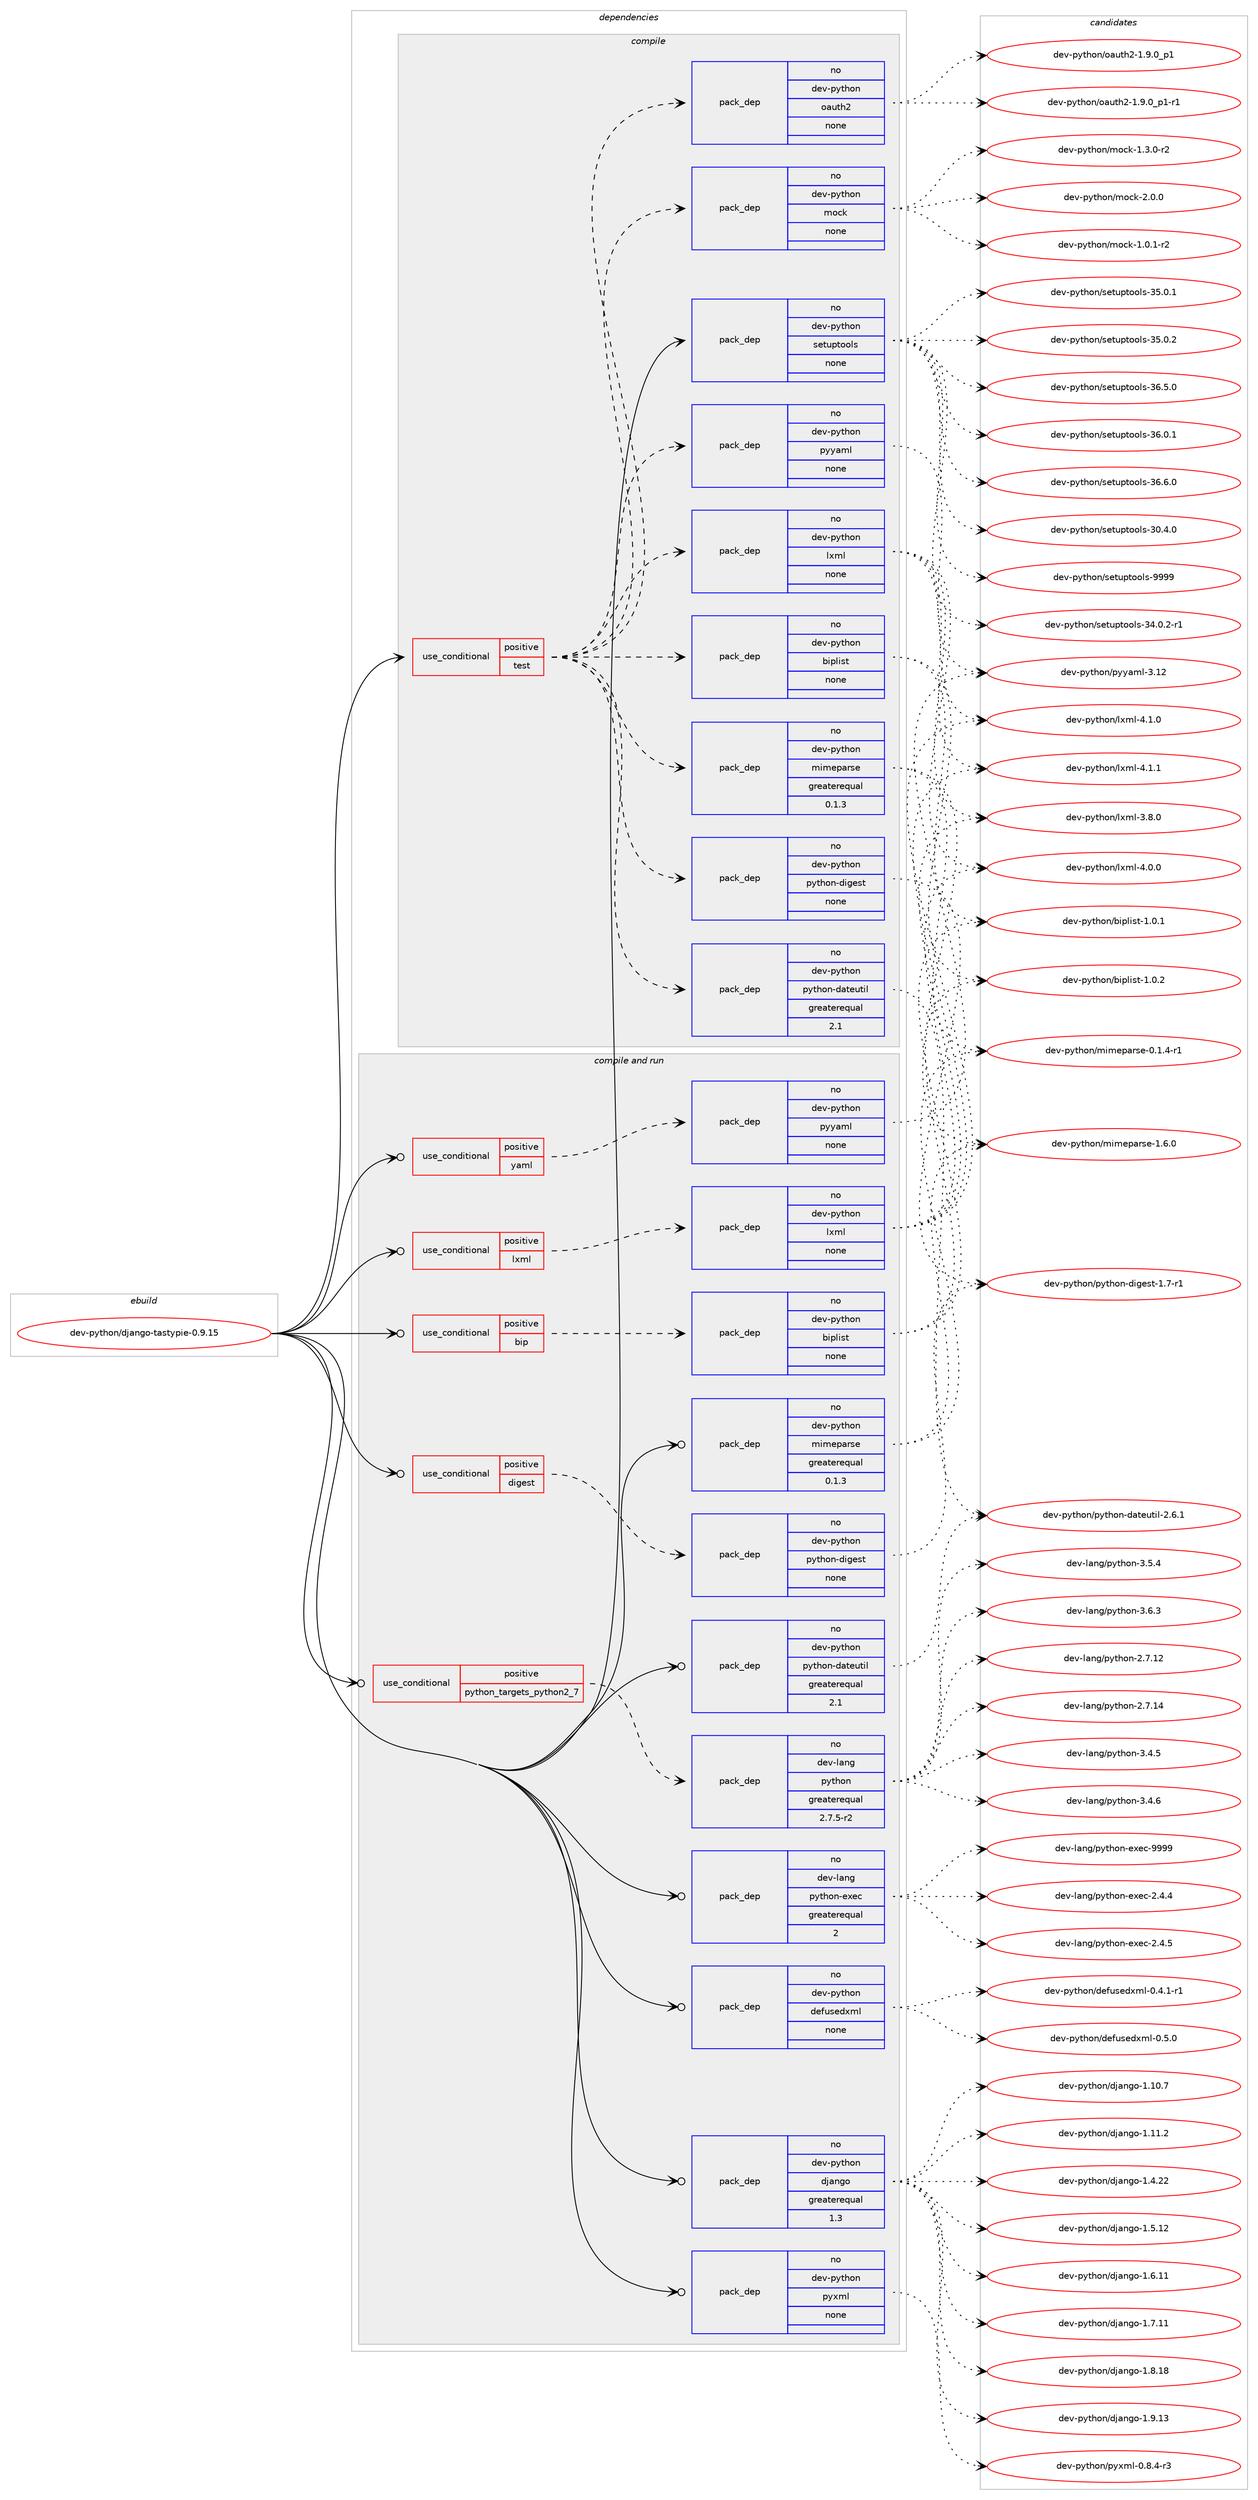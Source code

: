 digraph prolog {

# *************
# Graph options
# *************

newrank=true;
concentrate=true;
compound=true;
graph [rankdir=LR,fontname=Helvetica,fontsize=10,ranksep=1.5];#, ranksep=2.5, nodesep=0.2];
edge  [arrowhead=vee];
node  [fontname=Helvetica,fontsize=10];

# **********
# The ebuild
# **********

subgraph cluster_leftcol {
color=gray;
rank=same;
label=<<i>ebuild</i>>;
id [label="dev-python/django-tastypie-0.9.15", color=red, width=4, href="../dev-python/django-tastypie-0.9.15.svg"];
}

# ****************
# The dependencies
# ****************

subgraph cluster_midcol {
color=gray;
label=<<i>dependencies</i>>;
subgraph cluster_compile {
fillcolor="#eeeeee";
style=filled;
label=<<i>compile</i>>;
subgraph cond31924 {
dependency154541 [label=<<TABLE BORDER="0" CELLBORDER="1" CELLSPACING="0" CELLPADDING="4"><TR><TD ROWSPAN="3" CELLPADDING="10">use_conditional</TD></TR><TR><TD>positive</TD></TR><TR><TD>test</TD></TR></TABLE>>, shape=none, color=red];
subgraph pack118785 {
dependency154542 [label=<<TABLE BORDER="0" CELLBORDER="1" CELLSPACING="0" CELLPADDING="4" WIDTH="220"><TR><TD ROWSPAN="6" CELLPADDING="30">pack_dep</TD></TR><TR><TD WIDTH="110">no</TD></TR><TR><TD>dev-python</TD></TR><TR><TD>oauth2</TD></TR><TR><TD>none</TD></TR><TR><TD></TD></TR></TABLE>>, shape=none, color=blue];
}
dependency154541:e -> dependency154542:w [weight=20,style="dashed",arrowhead="vee"];
subgraph pack118786 {
dependency154543 [label=<<TABLE BORDER="0" CELLBORDER="1" CELLSPACING="0" CELLPADDING="4" WIDTH="220"><TR><TD ROWSPAN="6" CELLPADDING="30">pack_dep</TD></TR><TR><TD WIDTH="110">no</TD></TR><TR><TD>dev-python</TD></TR><TR><TD>lxml</TD></TR><TR><TD>none</TD></TR><TR><TD></TD></TR></TABLE>>, shape=none, color=blue];
}
dependency154541:e -> dependency154543:w [weight=20,style="dashed",arrowhead="vee"];
subgraph pack118787 {
dependency154544 [label=<<TABLE BORDER="0" CELLBORDER="1" CELLSPACING="0" CELLPADDING="4" WIDTH="220"><TR><TD ROWSPAN="6" CELLPADDING="30">pack_dep</TD></TR><TR><TD WIDTH="110">no</TD></TR><TR><TD>dev-python</TD></TR><TR><TD>python-digest</TD></TR><TR><TD>none</TD></TR><TR><TD></TD></TR></TABLE>>, shape=none, color=blue];
}
dependency154541:e -> dependency154544:w [weight=20,style="dashed",arrowhead="vee"];
subgraph pack118788 {
dependency154545 [label=<<TABLE BORDER="0" CELLBORDER="1" CELLSPACING="0" CELLPADDING="4" WIDTH="220"><TR><TD ROWSPAN="6" CELLPADDING="30">pack_dep</TD></TR><TR><TD WIDTH="110">no</TD></TR><TR><TD>dev-python</TD></TR><TR><TD>biplist</TD></TR><TR><TD>none</TD></TR><TR><TD></TD></TR></TABLE>>, shape=none, color=blue];
}
dependency154541:e -> dependency154545:w [weight=20,style="dashed",arrowhead="vee"];
subgraph pack118789 {
dependency154546 [label=<<TABLE BORDER="0" CELLBORDER="1" CELLSPACING="0" CELLPADDING="4" WIDTH="220"><TR><TD ROWSPAN="6" CELLPADDING="30">pack_dep</TD></TR><TR><TD WIDTH="110">no</TD></TR><TR><TD>dev-python</TD></TR><TR><TD>pyyaml</TD></TR><TR><TD>none</TD></TR><TR><TD></TD></TR></TABLE>>, shape=none, color=blue];
}
dependency154541:e -> dependency154546:w [weight=20,style="dashed",arrowhead="vee"];
subgraph pack118790 {
dependency154547 [label=<<TABLE BORDER="0" CELLBORDER="1" CELLSPACING="0" CELLPADDING="4" WIDTH="220"><TR><TD ROWSPAN="6" CELLPADDING="30">pack_dep</TD></TR><TR><TD WIDTH="110">no</TD></TR><TR><TD>dev-python</TD></TR><TR><TD>mimeparse</TD></TR><TR><TD>greaterequal</TD></TR><TR><TD>0.1.3</TD></TR></TABLE>>, shape=none, color=blue];
}
dependency154541:e -> dependency154547:w [weight=20,style="dashed",arrowhead="vee"];
subgraph pack118791 {
dependency154548 [label=<<TABLE BORDER="0" CELLBORDER="1" CELLSPACING="0" CELLPADDING="4" WIDTH="220"><TR><TD ROWSPAN="6" CELLPADDING="30">pack_dep</TD></TR><TR><TD WIDTH="110">no</TD></TR><TR><TD>dev-python</TD></TR><TR><TD>python-dateutil</TD></TR><TR><TD>greaterequal</TD></TR><TR><TD>2.1</TD></TR></TABLE>>, shape=none, color=blue];
}
dependency154541:e -> dependency154548:w [weight=20,style="dashed",arrowhead="vee"];
subgraph pack118792 {
dependency154549 [label=<<TABLE BORDER="0" CELLBORDER="1" CELLSPACING="0" CELLPADDING="4" WIDTH="220"><TR><TD ROWSPAN="6" CELLPADDING="30">pack_dep</TD></TR><TR><TD WIDTH="110">no</TD></TR><TR><TD>dev-python</TD></TR><TR><TD>mock</TD></TR><TR><TD>none</TD></TR><TR><TD></TD></TR></TABLE>>, shape=none, color=blue];
}
dependency154541:e -> dependency154549:w [weight=20,style="dashed",arrowhead="vee"];
}
id:e -> dependency154541:w [weight=20,style="solid",arrowhead="vee"];
subgraph pack118793 {
dependency154550 [label=<<TABLE BORDER="0" CELLBORDER="1" CELLSPACING="0" CELLPADDING="4" WIDTH="220"><TR><TD ROWSPAN="6" CELLPADDING="30">pack_dep</TD></TR><TR><TD WIDTH="110">no</TD></TR><TR><TD>dev-python</TD></TR><TR><TD>setuptools</TD></TR><TR><TD>none</TD></TR><TR><TD></TD></TR></TABLE>>, shape=none, color=blue];
}
id:e -> dependency154550:w [weight=20,style="solid",arrowhead="vee"];
}
subgraph cluster_compileandrun {
fillcolor="#eeeeee";
style=filled;
label=<<i>compile and run</i>>;
subgraph cond31925 {
dependency154551 [label=<<TABLE BORDER="0" CELLBORDER="1" CELLSPACING="0" CELLPADDING="4"><TR><TD ROWSPAN="3" CELLPADDING="10">use_conditional</TD></TR><TR><TD>positive</TD></TR><TR><TD>bip</TD></TR></TABLE>>, shape=none, color=red];
subgraph pack118794 {
dependency154552 [label=<<TABLE BORDER="0" CELLBORDER="1" CELLSPACING="0" CELLPADDING="4" WIDTH="220"><TR><TD ROWSPAN="6" CELLPADDING="30">pack_dep</TD></TR><TR><TD WIDTH="110">no</TD></TR><TR><TD>dev-python</TD></TR><TR><TD>biplist</TD></TR><TR><TD>none</TD></TR><TR><TD></TD></TR></TABLE>>, shape=none, color=blue];
}
dependency154551:e -> dependency154552:w [weight=20,style="dashed",arrowhead="vee"];
}
id:e -> dependency154551:w [weight=20,style="solid",arrowhead="odotvee"];
subgraph cond31926 {
dependency154553 [label=<<TABLE BORDER="0" CELLBORDER="1" CELLSPACING="0" CELLPADDING="4"><TR><TD ROWSPAN="3" CELLPADDING="10">use_conditional</TD></TR><TR><TD>positive</TD></TR><TR><TD>digest</TD></TR></TABLE>>, shape=none, color=red];
subgraph pack118795 {
dependency154554 [label=<<TABLE BORDER="0" CELLBORDER="1" CELLSPACING="0" CELLPADDING="4" WIDTH="220"><TR><TD ROWSPAN="6" CELLPADDING="30">pack_dep</TD></TR><TR><TD WIDTH="110">no</TD></TR><TR><TD>dev-python</TD></TR><TR><TD>python-digest</TD></TR><TR><TD>none</TD></TR><TR><TD></TD></TR></TABLE>>, shape=none, color=blue];
}
dependency154553:e -> dependency154554:w [weight=20,style="dashed",arrowhead="vee"];
}
id:e -> dependency154553:w [weight=20,style="solid",arrowhead="odotvee"];
subgraph cond31927 {
dependency154555 [label=<<TABLE BORDER="0" CELLBORDER="1" CELLSPACING="0" CELLPADDING="4"><TR><TD ROWSPAN="3" CELLPADDING="10">use_conditional</TD></TR><TR><TD>positive</TD></TR><TR><TD>lxml</TD></TR></TABLE>>, shape=none, color=red];
subgraph pack118796 {
dependency154556 [label=<<TABLE BORDER="0" CELLBORDER="1" CELLSPACING="0" CELLPADDING="4" WIDTH="220"><TR><TD ROWSPAN="6" CELLPADDING="30">pack_dep</TD></TR><TR><TD WIDTH="110">no</TD></TR><TR><TD>dev-python</TD></TR><TR><TD>lxml</TD></TR><TR><TD>none</TD></TR><TR><TD></TD></TR></TABLE>>, shape=none, color=blue];
}
dependency154555:e -> dependency154556:w [weight=20,style="dashed",arrowhead="vee"];
}
id:e -> dependency154555:w [weight=20,style="solid",arrowhead="odotvee"];
subgraph cond31928 {
dependency154557 [label=<<TABLE BORDER="0" CELLBORDER="1" CELLSPACING="0" CELLPADDING="4"><TR><TD ROWSPAN="3" CELLPADDING="10">use_conditional</TD></TR><TR><TD>positive</TD></TR><TR><TD>python_targets_python2_7</TD></TR></TABLE>>, shape=none, color=red];
subgraph pack118797 {
dependency154558 [label=<<TABLE BORDER="0" CELLBORDER="1" CELLSPACING="0" CELLPADDING="4" WIDTH="220"><TR><TD ROWSPAN="6" CELLPADDING="30">pack_dep</TD></TR><TR><TD WIDTH="110">no</TD></TR><TR><TD>dev-lang</TD></TR><TR><TD>python</TD></TR><TR><TD>greaterequal</TD></TR><TR><TD>2.7.5-r2</TD></TR></TABLE>>, shape=none, color=blue];
}
dependency154557:e -> dependency154558:w [weight=20,style="dashed",arrowhead="vee"];
}
id:e -> dependency154557:w [weight=20,style="solid",arrowhead="odotvee"];
subgraph cond31929 {
dependency154559 [label=<<TABLE BORDER="0" CELLBORDER="1" CELLSPACING="0" CELLPADDING="4"><TR><TD ROWSPAN="3" CELLPADDING="10">use_conditional</TD></TR><TR><TD>positive</TD></TR><TR><TD>yaml</TD></TR></TABLE>>, shape=none, color=red];
subgraph pack118798 {
dependency154560 [label=<<TABLE BORDER="0" CELLBORDER="1" CELLSPACING="0" CELLPADDING="4" WIDTH="220"><TR><TD ROWSPAN="6" CELLPADDING="30">pack_dep</TD></TR><TR><TD WIDTH="110">no</TD></TR><TR><TD>dev-python</TD></TR><TR><TD>pyyaml</TD></TR><TR><TD>none</TD></TR><TR><TD></TD></TR></TABLE>>, shape=none, color=blue];
}
dependency154559:e -> dependency154560:w [weight=20,style="dashed",arrowhead="vee"];
}
id:e -> dependency154559:w [weight=20,style="solid",arrowhead="odotvee"];
subgraph pack118799 {
dependency154561 [label=<<TABLE BORDER="0" CELLBORDER="1" CELLSPACING="0" CELLPADDING="4" WIDTH="220"><TR><TD ROWSPAN="6" CELLPADDING="30">pack_dep</TD></TR><TR><TD WIDTH="110">no</TD></TR><TR><TD>dev-lang</TD></TR><TR><TD>python-exec</TD></TR><TR><TD>greaterequal</TD></TR><TR><TD>2</TD></TR></TABLE>>, shape=none, color=blue];
}
id:e -> dependency154561:w [weight=20,style="solid",arrowhead="odotvee"];
subgraph pack118800 {
dependency154562 [label=<<TABLE BORDER="0" CELLBORDER="1" CELLSPACING="0" CELLPADDING="4" WIDTH="220"><TR><TD ROWSPAN="6" CELLPADDING="30">pack_dep</TD></TR><TR><TD WIDTH="110">no</TD></TR><TR><TD>dev-python</TD></TR><TR><TD>defusedxml</TD></TR><TR><TD>none</TD></TR><TR><TD></TD></TR></TABLE>>, shape=none, color=blue];
}
id:e -> dependency154562:w [weight=20,style="solid",arrowhead="odotvee"];
subgraph pack118801 {
dependency154563 [label=<<TABLE BORDER="0" CELLBORDER="1" CELLSPACING="0" CELLPADDING="4" WIDTH="220"><TR><TD ROWSPAN="6" CELLPADDING="30">pack_dep</TD></TR><TR><TD WIDTH="110">no</TD></TR><TR><TD>dev-python</TD></TR><TR><TD>django</TD></TR><TR><TD>greaterequal</TD></TR><TR><TD>1.3</TD></TR></TABLE>>, shape=none, color=blue];
}
id:e -> dependency154563:w [weight=20,style="solid",arrowhead="odotvee"];
subgraph pack118802 {
dependency154564 [label=<<TABLE BORDER="0" CELLBORDER="1" CELLSPACING="0" CELLPADDING="4" WIDTH="220"><TR><TD ROWSPAN="6" CELLPADDING="30">pack_dep</TD></TR><TR><TD WIDTH="110">no</TD></TR><TR><TD>dev-python</TD></TR><TR><TD>mimeparse</TD></TR><TR><TD>greaterequal</TD></TR><TR><TD>0.1.3</TD></TR></TABLE>>, shape=none, color=blue];
}
id:e -> dependency154564:w [weight=20,style="solid",arrowhead="odotvee"];
subgraph pack118803 {
dependency154565 [label=<<TABLE BORDER="0" CELLBORDER="1" CELLSPACING="0" CELLPADDING="4" WIDTH="220"><TR><TD ROWSPAN="6" CELLPADDING="30">pack_dep</TD></TR><TR><TD WIDTH="110">no</TD></TR><TR><TD>dev-python</TD></TR><TR><TD>python-dateutil</TD></TR><TR><TD>greaterequal</TD></TR><TR><TD>2.1</TD></TR></TABLE>>, shape=none, color=blue];
}
id:e -> dependency154565:w [weight=20,style="solid",arrowhead="odotvee"];
subgraph pack118804 {
dependency154566 [label=<<TABLE BORDER="0" CELLBORDER="1" CELLSPACING="0" CELLPADDING="4" WIDTH="220"><TR><TD ROWSPAN="6" CELLPADDING="30">pack_dep</TD></TR><TR><TD WIDTH="110">no</TD></TR><TR><TD>dev-python</TD></TR><TR><TD>pyxml</TD></TR><TR><TD>none</TD></TR><TR><TD></TD></TR></TABLE>>, shape=none, color=blue];
}
id:e -> dependency154566:w [weight=20,style="solid",arrowhead="odotvee"];
}
subgraph cluster_run {
fillcolor="#eeeeee";
style=filled;
label=<<i>run</i>>;
}
}

# **************
# The candidates
# **************

subgraph cluster_choices {
rank=same;
color=gray;
label=<<i>candidates</i>>;

subgraph choice118785 {
color=black;
nodesep=1;
choice100101118451121211161041111104711197117116104504549465746489511249 [label="dev-python/oauth2-1.9.0_p1", color=red, width=4,href="../dev-python/oauth2-1.9.0_p1.svg"];
choice1001011184511212111610411111047111971171161045045494657464895112494511449 [label="dev-python/oauth2-1.9.0_p1-r1", color=red, width=4,href="../dev-python/oauth2-1.9.0_p1-r1.svg"];
dependency154542:e -> choice100101118451121211161041111104711197117116104504549465746489511249:w [style=dotted,weight="100"];
dependency154542:e -> choice1001011184511212111610411111047111971171161045045494657464895112494511449:w [style=dotted,weight="100"];
}
subgraph choice118786 {
color=black;
nodesep=1;
choice1001011184511212111610411111047108120109108455146564648 [label="dev-python/lxml-3.8.0", color=red, width=4,href="../dev-python/lxml-3.8.0.svg"];
choice1001011184511212111610411111047108120109108455246484648 [label="dev-python/lxml-4.0.0", color=red, width=4,href="../dev-python/lxml-4.0.0.svg"];
choice1001011184511212111610411111047108120109108455246494648 [label="dev-python/lxml-4.1.0", color=red, width=4,href="../dev-python/lxml-4.1.0.svg"];
choice1001011184511212111610411111047108120109108455246494649 [label="dev-python/lxml-4.1.1", color=red, width=4,href="../dev-python/lxml-4.1.1.svg"];
dependency154543:e -> choice1001011184511212111610411111047108120109108455146564648:w [style=dotted,weight="100"];
dependency154543:e -> choice1001011184511212111610411111047108120109108455246484648:w [style=dotted,weight="100"];
dependency154543:e -> choice1001011184511212111610411111047108120109108455246494648:w [style=dotted,weight="100"];
dependency154543:e -> choice1001011184511212111610411111047108120109108455246494649:w [style=dotted,weight="100"];
}
subgraph choice118787 {
color=black;
nodesep=1;
choice100101118451121211161041111104711212111610411111045100105103101115116454946554511449 [label="dev-python/python-digest-1.7-r1", color=red, width=4,href="../dev-python/python-digest-1.7-r1.svg"];
dependency154544:e -> choice100101118451121211161041111104711212111610411111045100105103101115116454946554511449:w [style=dotted,weight="100"];
}
subgraph choice118788 {
color=black;
nodesep=1;
choice100101118451121211161041111104798105112108105115116454946484649 [label="dev-python/biplist-1.0.1", color=red, width=4,href="../dev-python/biplist-1.0.1.svg"];
choice100101118451121211161041111104798105112108105115116454946484650 [label="dev-python/biplist-1.0.2", color=red, width=4,href="../dev-python/biplist-1.0.2.svg"];
dependency154545:e -> choice100101118451121211161041111104798105112108105115116454946484649:w [style=dotted,weight="100"];
dependency154545:e -> choice100101118451121211161041111104798105112108105115116454946484650:w [style=dotted,weight="100"];
}
subgraph choice118789 {
color=black;
nodesep=1;
choice1001011184511212111610411111047112121121971091084551464950 [label="dev-python/pyyaml-3.12", color=red, width=4,href="../dev-python/pyyaml-3.12.svg"];
dependency154546:e -> choice1001011184511212111610411111047112121121971091084551464950:w [style=dotted,weight="100"];
}
subgraph choice118790 {
color=black;
nodesep=1;
choice1001011184511212111610411111047109105109101112971141151014548464946524511449 [label="dev-python/mimeparse-0.1.4-r1", color=red, width=4,href="../dev-python/mimeparse-0.1.4-r1.svg"];
choice100101118451121211161041111104710910510910111297114115101454946544648 [label="dev-python/mimeparse-1.6.0", color=red, width=4,href="../dev-python/mimeparse-1.6.0.svg"];
dependency154547:e -> choice1001011184511212111610411111047109105109101112971141151014548464946524511449:w [style=dotted,weight="100"];
dependency154547:e -> choice100101118451121211161041111104710910510910111297114115101454946544648:w [style=dotted,weight="100"];
}
subgraph choice118791 {
color=black;
nodesep=1;
choice10010111845112121116104111110471121211161041111104510097116101117116105108455046544649 [label="dev-python/python-dateutil-2.6.1", color=red, width=4,href="../dev-python/python-dateutil-2.6.1.svg"];
dependency154548:e -> choice10010111845112121116104111110471121211161041111104510097116101117116105108455046544649:w [style=dotted,weight="100"];
}
subgraph choice118792 {
color=black;
nodesep=1;
choice1001011184511212111610411111047109111991074549464846494511450 [label="dev-python/mock-1.0.1-r2", color=red, width=4,href="../dev-python/mock-1.0.1-r2.svg"];
choice1001011184511212111610411111047109111991074549465146484511450 [label="dev-python/mock-1.3.0-r2", color=red, width=4,href="../dev-python/mock-1.3.0-r2.svg"];
choice100101118451121211161041111104710911199107455046484648 [label="dev-python/mock-2.0.0", color=red, width=4,href="../dev-python/mock-2.0.0.svg"];
dependency154549:e -> choice1001011184511212111610411111047109111991074549464846494511450:w [style=dotted,weight="100"];
dependency154549:e -> choice1001011184511212111610411111047109111991074549465146484511450:w [style=dotted,weight="100"];
dependency154549:e -> choice100101118451121211161041111104710911199107455046484648:w [style=dotted,weight="100"];
}
subgraph choice118793 {
color=black;
nodesep=1;
choice100101118451121211161041111104711510111611711211611111110811545514846524648 [label="dev-python/setuptools-30.4.0", color=red, width=4,href="../dev-python/setuptools-30.4.0.svg"];
choice1001011184511212111610411111047115101116117112116111111108115455152464846504511449 [label="dev-python/setuptools-34.0.2-r1", color=red, width=4,href="../dev-python/setuptools-34.0.2-r1.svg"];
choice100101118451121211161041111104711510111611711211611111110811545515346484649 [label="dev-python/setuptools-35.0.1", color=red, width=4,href="../dev-python/setuptools-35.0.1.svg"];
choice100101118451121211161041111104711510111611711211611111110811545515346484650 [label="dev-python/setuptools-35.0.2", color=red, width=4,href="../dev-python/setuptools-35.0.2.svg"];
choice100101118451121211161041111104711510111611711211611111110811545515446484649 [label="dev-python/setuptools-36.0.1", color=red, width=4,href="../dev-python/setuptools-36.0.1.svg"];
choice100101118451121211161041111104711510111611711211611111110811545515446534648 [label="dev-python/setuptools-36.5.0", color=red, width=4,href="../dev-python/setuptools-36.5.0.svg"];
choice100101118451121211161041111104711510111611711211611111110811545515446544648 [label="dev-python/setuptools-36.6.0", color=red, width=4,href="../dev-python/setuptools-36.6.0.svg"];
choice10010111845112121116104111110471151011161171121161111111081154557575757 [label="dev-python/setuptools-9999", color=red, width=4,href="../dev-python/setuptools-9999.svg"];
dependency154550:e -> choice100101118451121211161041111104711510111611711211611111110811545514846524648:w [style=dotted,weight="100"];
dependency154550:e -> choice1001011184511212111610411111047115101116117112116111111108115455152464846504511449:w [style=dotted,weight="100"];
dependency154550:e -> choice100101118451121211161041111104711510111611711211611111110811545515346484649:w [style=dotted,weight="100"];
dependency154550:e -> choice100101118451121211161041111104711510111611711211611111110811545515346484650:w [style=dotted,weight="100"];
dependency154550:e -> choice100101118451121211161041111104711510111611711211611111110811545515446484649:w [style=dotted,weight="100"];
dependency154550:e -> choice100101118451121211161041111104711510111611711211611111110811545515446534648:w [style=dotted,weight="100"];
dependency154550:e -> choice100101118451121211161041111104711510111611711211611111110811545515446544648:w [style=dotted,weight="100"];
dependency154550:e -> choice10010111845112121116104111110471151011161171121161111111081154557575757:w [style=dotted,weight="100"];
}
subgraph choice118794 {
color=black;
nodesep=1;
choice100101118451121211161041111104798105112108105115116454946484649 [label="dev-python/biplist-1.0.1", color=red, width=4,href="../dev-python/biplist-1.0.1.svg"];
choice100101118451121211161041111104798105112108105115116454946484650 [label="dev-python/biplist-1.0.2", color=red, width=4,href="../dev-python/biplist-1.0.2.svg"];
dependency154552:e -> choice100101118451121211161041111104798105112108105115116454946484649:w [style=dotted,weight="100"];
dependency154552:e -> choice100101118451121211161041111104798105112108105115116454946484650:w [style=dotted,weight="100"];
}
subgraph choice118795 {
color=black;
nodesep=1;
choice100101118451121211161041111104711212111610411111045100105103101115116454946554511449 [label="dev-python/python-digest-1.7-r1", color=red, width=4,href="../dev-python/python-digest-1.7-r1.svg"];
dependency154554:e -> choice100101118451121211161041111104711212111610411111045100105103101115116454946554511449:w [style=dotted,weight="100"];
}
subgraph choice118796 {
color=black;
nodesep=1;
choice1001011184511212111610411111047108120109108455146564648 [label="dev-python/lxml-3.8.0", color=red, width=4,href="../dev-python/lxml-3.8.0.svg"];
choice1001011184511212111610411111047108120109108455246484648 [label="dev-python/lxml-4.0.0", color=red, width=4,href="../dev-python/lxml-4.0.0.svg"];
choice1001011184511212111610411111047108120109108455246494648 [label="dev-python/lxml-4.1.0", color=red, width=4,href="../dev-python/lxml-4.1.0.svg"];
choice1001011184511212111610411111047108120109108455246494649 [label="dev-python/lxml-4.1.1", color=red, width=4,href="../dev-python/lxml-4.1.1.svg"];
dependency154556:e -> choice1001011184511212111610411111047108120109108455146564648:w [style=dotted,weight="100"];
dependency154556:e -> choice1001011184511212111610411111047108120109108455246484648:w [style=dotted,weight="100"];
dependency154556:e -> choice1001011184511212111610411111047108120109108455246494648:w [style=dotted,weight="100"];
dependency154556:e -> choice1001011184511212111610411111047108120109108455246494649:w [style=dotted,weight="100"];
}
subgraph choice118797 {
color=black;
nodesep=1;
choice10010111845108971101034711212111610411111045504655464950 [label="dev-lang/python-2.7.12", color=red, width=4,href="../dev-lang/python-2.7.12.svg"];
choice10010111845108971101034711212111610411111045504655464952 [label="dev-lang/python-2.7.14", color=red, width=4,href="../dev-lang/python-2.7.14.svg"];
choice100101118451089711010347112121116104111110455146524653 [label="dev-lang/python-3.4.5", color=red, width=4,href="../dev-lang/python-3.4.5.svg"];
choice100101118451089711010347112121116104111110455146524654 [label="dev-lang/python-3.4.6", color=red, width=4,href="../dev-lang/python-3.4.6.svg"];
choice100101118451089711010347112121116104111110455146534652 [label="dev-lang/python-3.5.4", color=red, width=4,href="../dev-lang/python-3.5.4.svg"];
choice100101118451089711010347112121116104111110455146544651 [label="dev-lang/python-3.6.3", color=red, width=4,href="../dev-lang/python-3.6.3.svg"];
dependency154558:e -> choice10010111845108971101034711212111610411111045504655464950:w [style=dotted,weight="100"];
dependency154558:e -> choice10010111845108971101034711212111610411111045504655464952:w [style=dotted,weight="100"];
dependency154558:e -> choice100101118451089711010347112121116104111110455146524653:w [style=dotted,weight="100"];
dependency154558:e -> choice100101118451089711010347112121116104111110455146524654:w [style=dotted,weight="100"];
dependency154558:e -> choice100101118451089711010347112121116104111110455146534652:w [style=dotted,weight="100"];
dependency154558:e -> choice100101118451089711010347112121116104111110455146544651:w [style=dotted,weight="100"];
}
subgraph choice118798 {
color=black;
nodesep=1;
choice1001011184511212111610411111047112121121971091084551464950 [label="dev-python/pyyaml-3.12", color=red, width=4,href="../dev-python/pyyaml-3.12.svg"];
dependency154560:e -> choice1001011184511212111610411111047112121121971091084551464950:w [style=dotted,weight="100"];
}
subgraph choice118799 {
color=black;
nodesep=1;
choice1001011184510897110103471121211161041111104510112010199455046524652 [label="dev-lang/python-exec-2.4.4", color=red, width=4,href="../dev-lang/python-exec-2.4.4.svg"];
choice1001011184510897110103471121211161041111104510112010199455046524653 [label="dev-lang/python-exec-2.4.5", color=red, width=4,href="../dev-lang/python-exec-2.4.5.svg"];
choice10010111845108971101034711212111610411111045101120101994557575757 [label="dev-lang/python-exec-9999", color=red, width=4,href="../dev-lang/python-exec-9999.svg"];
dependency154561:e -> choice1001011184510897110103471121211161041111104510112010199455046524652:w [style=dotted,weight="100"];
dependency154561:e -> choice1001011184510897110103471121211161041111104510112010199455046524653:w [style=dotted,weight="100"];
dependency154561:e -> choice10010111845108971101034711212111610411111045101120101994557575757:w [style=dotted,weight="100"];
}
subgraph choice118800 {
color=black;
nodesep=1;
choice10010111845112121116104111110471001011021171151011001201091084548465246494511449 [label="dev-python/defusedxml-0.4.1-r1", color=red, width=4,href="../dev-python/defusedxml-0.4.1-r1.svg"];
choice1001011184511212111610411111047100101102117115101100120109108454846534648 [label="dev-python/defusedxml-0.5.0", color=red, width=4,href="../dev-python/defusedxml-0.5.0.svg"];
dependency154562:e -> choice10010111845112121116104111110471001011021171151011001201091084548465246494511449:w [style=dotted,weight="100"];
dependency154562:e -> choice1001011184511212111610411111047100101102117115101100120109108454846534648:w [style=dotted,weight="100"];
}
subgraph choice118801 {
color=black;
nodesep=1;
choice10010111845112121116104111110471001069711010311145494649484655 [label="dev-python/django-1.10.7", color=red, width=4,href="../dev-python/django-1.10.7.svg"];
choice10010111845112121116104111110471001069711010311145494649494650 [label="dev-python/django-1.11.2", color=red, width=4,href="../dev-python/django-1.11.2.svg"];
choice10010111845112121116104111110471001069711010311145494652465050 [label="dev-python/django-1.4.22", color=red, width=4,href="../dev-python/django-1.4.22.svg"];
choice10010111845112121116104111110471001069711010311145494653464950 [label="dev-python/django-1.5.12", color=red, width=4,href="../dev-python/django-1.5.12.svg"];
choice10010111845112121116104111110471001069711010311145494654464949 [label="dev-python/django-1.6.11", color=red, width=4,href="../dev-python/django-1.6.11.svg"];
choice10010111845112121116104111110471001069711010311145494655464949 [label="dev-python/django-1.7.11", color=red, width=4,href="../dev-python/django-1.7.11.svg"];
choice10010111845112121116104111110471001069711010311145494656464956 [label="dev-python/django-1.8.18", color=red, width=4,href="../dev-python/django-1.8.18.svg"];
choice10010111845112121116104111110471001069711010311145494657464951 [label="dev-python/django-1.9.13", color=red, width=4,href="../dev-python/django-1.9.13.svg"];
dependency154563:e -> choice10010111845112121116104111110471001069711010311145494649484655:w [style=dotted,weight="100"];
dependency154563:e -> choice10010111845112121116104111110471001069711010311145494649494650:w [style=dotted,weight="100"];
dependency154563:e -> choice10010111845112121116104111110471001069711010311145494652465050:w [style=dotted,weight="100"];
dependency154563:e -> choice10010111845112121116104111110471001069711010311145494653464950:w [style=dotted,weight="100"];
dependency154563:e -> choice10010111845112121116104111110471001069711010311145494654464949:w [style=dotted,weight="100"];
dependency154563:e -> choice10010111845112121116104111110471001069711010311145494655464949:w [style=dotted,weight="100"];
dependency154563:e -> choice10010111845112121116104111110471001069711010311145494656464956:w [style=dotted,weight="100"];
dependency154563:e -> choice10010111845112121116104111110471001069711010311145494657464951:w [style=dotted,weight="100"];
}
subgraph choice118802 {
color=black;
nodesep=1;
choice1001011184511212111610411111047109105109101112971141151014548464946524511449 [label="dev-python/mimeparse-0.1.4-r1", color=red, width=4,href="../dev-python/mimeparse-0.1.4-r1.svg"];
choice100101118451121211161041111104710910510910111297114115101454946544648 [label="dev-python/mimeparse-1.6.0", color=red, width=4,href="../dev-python/mimeparse-1.6.0.svg"];
dependency154564:e -> choice1001011184511212111610411111047109105109101112971141151014548464946524511449:w [style=dotted,weight="100"];
dependency154564:e -> choice100101118451121211161041111104710910510910111297114115101454946544648:w [style=dotted,weight="100"];
}
subgraph choice118803 {
color=black;
nodesep=1;
choice10010111845112121116104111110471121211161041111104510097116101117116105108455046544649 [label="dev-python/python-dateutil-2.6.1", color=red, width=4,href="../dev-python/python-dateutil-2.6.1.svg"];
dependency154565:e -> choice10010111845112121116104111110471121211161041111104510097116101117116105108455046544649:w [style=dotted,weight="100"];
}
subgraph choice118804 {
color=black;
nodesep=1;
choice10010111845112121116104111110471121211201091084548465646524511451 [label="dev-python/pyxml-0.8.4-r3", color=red, width=4,href="../dev-python/pyxml-0.8.4-r3.svg"];
dependency154566:e -> choice10010111845112121116104111110471121211201091084548465646524511451:w [style=dotted,weight="100"];
}
}

}
